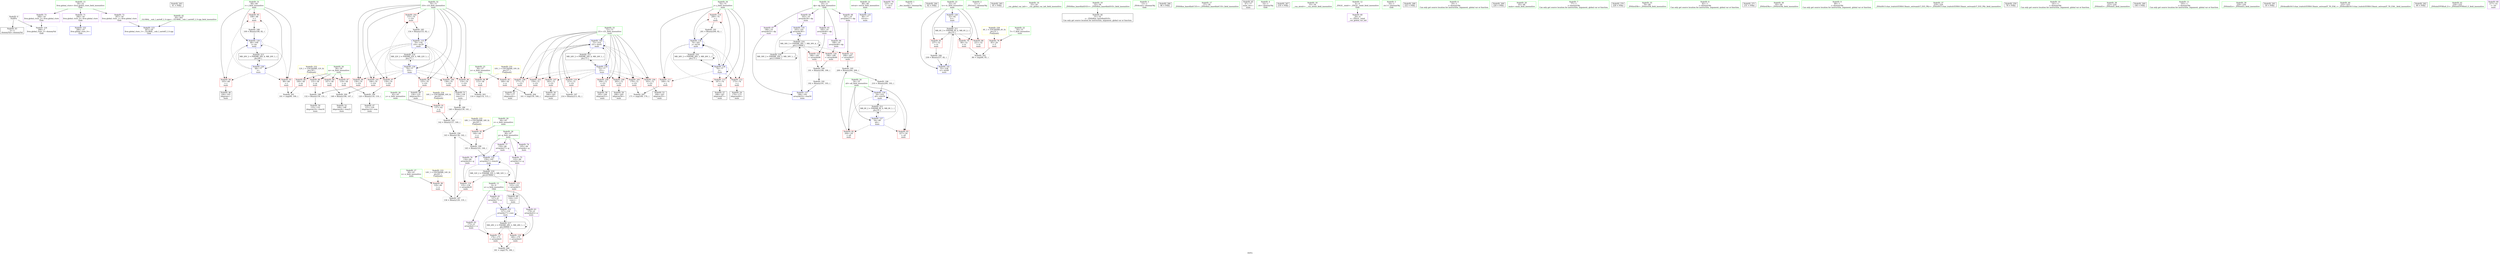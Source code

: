 digraph "SVFG" {
	label="SVFG";

	Node0x557364fece50 [shape=record,color=grey,label="{NodeID: 0\nNullPtr}"];
	Node0x557364fece50 -> Node0x5573650072a0[style=solid];
	Node0x557364fece50 -> Node0x55736500d5a0[style=solid];
	Node0x55736502d590 [shape=record,color=black,label="{NodeID: 263\n91 = PHI()\n}"];
	Node0x557365007780 [shape=record,color=red,label="{NodeID: 97\n118\<--70\n\<--i10\nmain\n}"];
	Node0x557365007780 -> Node0x557365010c40[style=solid];
	Node0x557364fee4c0 [shape=record,color=green,label="{NodeID: 14\n10\<--11\ndp\<--dp_field_insensitive\nGlob }"];
	Node0x557364fee4c0 -> Node0x5573650093d0[style=solid];
	Node0x557364fee4c0 -> Node0x5573650094a0[style=solid];
	Node0x557364fee4c0 -> Node0x557365009570[style=solid];
	Node0x557364fee4c0 -> Node0x557365009640[style=solid];
	Node0x557364fee4c0 -> Node0x557365009710[style=solid];
	Node0x55736500b220 [shape=record,color=grey,label="{NodeID: 194\n143 = Binary(136, 142, )\n}"];
	Node0x55736500b220 -> Node0x55736500b9a0[style=solid];
	Node0x5573650082e0 [shape=record,color=red,label="{NodeID: 111\n169\<--74\n\<--j\nmain\n}"];
	Node0x5573650082e0 -> Node0x5573650132d0[style=solid];
	Node0x557365006670 [shape=record,color=green,label="{NodeID: 28\n62\<--63\ny\<--y_field_insensitive\nmain\n}"];
	Node0x557365006670 -> Node0x55736500aa50[style=solid];
	Node0x55736500d6a0 [shape=record,color=blue,label="{NodeID: 125\n48\<--77\nretval\<--\nmain\n}"];
	Node0x5573650071d0 [shape=record,color=green,label="{NodeID: 42\n20\<--262\n_GLOBAL__sub_I_anrieff_2_0.cpp\<--_GLOBAL__sub_I_anrieff_2_0.cpp_field_insensitive\n}"];
	Node0x5573650071d0 -> Node0x55736500d4a0[style=solid];
	Node0x55736500e200 [shape=record,color=blue,label="{NodeID: 139\n54\<--210\nall\<--rem59\nmain\n}"];
	Node0x55736500e200 -> Node0x55736500a300[style=dashed];
	Node0x55736500e200 -> Node0x55736500a3d0[style=dashed];
	Node0x55736500e200 -> Node0x55736500e200[style=dashed];
	Node0x55736500e200 -> Node0x55736501b4e0[style=dashed];
	Node0x557365008d50 [shape=record,color=black,label="{NodeID: 56\n184\<--183\nidxprom45\<--\nmain\n}"];
	Node0x5573650098b0 [shape=record,color=purple,label="{NodeID: 70\n225\<--16\n\<--.str.1\nmain\n}"];
	Node0x55736500a4a0 [shape=record,color=red,label="{NodeID: 84\n115\<--56\n\<--n\nmain\n}"];
	Node0x55736500a4a0 -> Node0x557365012fd0[style=solid];
	Node0x557364febf60 [shape=record,color=green,label="{NodeID: 1\n7\<--1\n__dso_handle\<--dummyObj\nGlob }"];
	Node0x55736502d690 [shape=record,color=black,label="{NodeID: 264\n92 = PHI()\n}"];
	Node0x557365007850 [shape=record,color=red,label="{NodeID: 98\n125\<--70\n\<--i10\nmain\n}"];
	Node0x557365007850 -> Node0x5573650087a0[style=solid];
	Node0x557364fee590 [shape=record,color=green,label="{NodeID: 15\n18\<--22\nllvm.global_ctors\<--llvm.global_ctors_field_insensitive\nGlob }"];
	Node0x557364fee590 -> Node0x557365009980[style=solid];
	Node0x557364fee590 -> Node0x557365009a80[style=solid];
	Node0x557364fee590 -> Node0x557365009b80[style=solid];
	Node0x55736500b3a0 [shape=record,color=grey,label="{NodeID: 195\n209 = Binary(204, 208, )\n}"];
	Node0x55736500b3a0 -> Node0x55736500b520[style=solid];
	Node0x5573650083b0 [shape=record,color=red,label="{NodeID: 112\n173\<--74\n\<--j\nmain\n}"];
	Node0x5573650083b0 -> Node0x557365008bb0[style=solid];
	Node0x557365006740 [shape=record,color=green,label="{NodeID: 29\n64\<--65\nz\<--z_field_insensitive\nmain\n}"];
	Node0x557365006740 -> Node0x55736500ab20[style=solid];
	Node0x55736500d770 [shape=record,color=blue,label="{NodeID: 126\n52\<--82\ntc\<--\nmain\n}"];
	Node0x55736500d770 -> Node0x55736501afe0[style=dashed];
	Node0x5573650072a0 [shape=record,color=black,label="{NodeID: 43\n2\<--3\ndummyVal\<--dummyVal\n}"];
	Node0x55736500e2d0 [shape=record,color=blue,label="{NodeID: 140\n72\<--214\ni31\<--inc61\nmain\n}"];
	Node0x55736500e2d0 -> Node0x557365007c60[style=dashed];
	Node0x55736500e2d0 -> Node0x557365007d30[style=dashed];
	Node0x55736500e2d0 -> Node0x557365007e00[style=dashed];
	Node0x55736500e2d0 -> Node0x557365007ed0[style=dashed];
	Node0x55736500e2d0 -> Node0x557365007fa0[style=dashed];
	Node0x55736500e2d0 -> Node0x557365008070[style=dashed];
	Node0x55736500e2d0 -> Node0x557365008140[style=dashed];
	Node0x55736500e2d0 -> Node0x557365008210[style=dashed];
	Node0x55736500e2d0 -> Node0x55736500e2d0[style=dashed];
	Node0x55736500e2d0 -> Node0x55736501c3e0[style=dashed];
	Node0x557365008e20 [shape=record,color=black,label="{NodeID: 57\n188\<--187\nidxprom47\<--\nmain\n}"];
	Node0x557365009980 [shape=record,color=purple,label="{NodeID: 71\n266\<--18\nllvm.global_ctors_0\<--llvm.global_ctors\nGlob }"];
	Node0x557365009980 -> Node0x55736500d3a0[style=solid];
	Node0x55736500a570 [shape=record,color=red,label="{NodeID: 85\n160\<--56\n\<--n\nmain\n}"];
	Node0x55736500a570 -> Node0x557365013150[style=solid];
	Node0x557364fed5a0 [shape=record,color=green,label="{NodeID: 2\n12\<--1\n_ZSt3cin\<--dummyObj\nGlob }"];
	Node0x55736502d790 [shape=record,color=black,label="{NodeID: 265\n95 = PHI()\n}"];
	Node0x557365007920 [shape=record,color=red,label="{NodeID: 99\n130\<--70\n\<--i10\nmain\n}"];
	Node0x557365007920 -> Node0x55736500b820[style=solid];
	Node0x557364fee660 [shape=record,color=green,label="{NodeID: 16\n23\<--24\n__cxx_global_var_init\<--__cxx_global_var_init_field_insensitive\n}"];
	Node0x55736500b520 [shape=record,color=grey,label="{NodeID: 196\n210 = Binary(209, 193, )\n}"];
	Node0x55736500b520 -> Node0x55736500e200[style=solid];
	Node0x557365008480 [shape=record,color=red,label="{NodeID: 113\n187\<--74\n\<--j\nmain\n}"];
	Node0x557365008480 -> Node0x557365008e20[style=solid];
	Node0x557365006810 [shape=record,color=green,label="{NodeID: 30\n66\<--67\ng\<--g_field_insensitive\nmain\n}"];
	Node0x557365006810 -> Node0x557365009c80[style=solid];
	Node0x557365006810 -> Node0x557365009d50[style=solid];
	Node0x557365006810 -> Node0x557365009e20[style=solid];
	Node0x557365006810 -> Node0x557365009ef0[style=solid];
	Node0x55736501aae0 [shape=record,color=black,label="{NodeID: 210\nMR_30V_5 = PHI(MR_30V_7, MR_30V_4, )\npts\{110000 \}\n}"];
	Node0x55736501aae0 -> Node0x55736500d130[style=dashed];
	Node0x55736501aae0 -> Node0x55736500d200[style=dashed];
	Node0x55736501aae0 -> Node0x55736500d2d0[style=dashed];
	Node0x55736501aae0 -> Node0x55736500dec0[style=dashed];
	Node0x55736501aae0 -> Node0x55736500e060[style=dashed];
	Node0x55736501aae0 -> Node0x55736501aae0[style=dashed];
	Node0x55736501aae0 -> Node0x55736501d2e0[style=dashed];
	Node0x55736500d840 [shape=record,color=blue,label="{NodeID: 127\n54\<--89\nall\<--\nmain\n}"];
	Node0x55736500d840 -> Node0x55736500a300[style=dashed];
	Node0x55736500d840 -> Node0x55736500a3d0[style=dashed];
	Node0x55736500d840 -> Node0x55736500e200[style=dashed];
	Node0x55736500d840 -> Node0x55736501b4e0[style=dashed];
	Node0x557365007370 [shape=record,color=black,label="{NodeID: 44\n31\<--32\n\<--_ZNSt8ios_base4InitD1Ev\nCan only get source location for instruction, argument, global var or function.}"];
	Node0x55736500e3a0 [shape=record,color=blue,label="{NodeID: 141\n52\<--238\ntc\<--inc69\nmain\n}"];
	Node0x55736500e3a0 -> Node0x55736501afe0[style=dashed];
	Node0x557365008ef0 [shape=record,color=black,label="{NodeID: 58\n195\<--194\nidxprom51\<--\nmain\n}"];
	Node0x557365009a80 [shape=record,color=purple,label="{NodeID: 72\n267\<--18\nllvm.global_ctors_1\<--llvm.global_ctors\nGlob }"];
	Node0x557365009a80 -> Node0x55736500d4a0[style=solid];
	Node0x55736500a640 [shape=record,color=red,label="{NodeID: 86\n100\<--58\n\<--m\nmain\n}"];
	Node0x55736500a640 -> Node0x55736500bca0[style=solid];
	Node0x557364fed630 [shape=record,color=green,label="{NodeID: 3\n13\<--1\n_ZSt4cout\<--dummyObj\nGlob }"];
	Node0x55736502d890 [shape=record,color=black,label="{NodeID: 266\n96 = PHI()\n}"];
	Node0x5573650079f0 [shape=record,color=red,label="{NodeID: 100\n138\<--70\n\<--i10\nmain\n}"];
	Node0x5573650079f0 -> Node0x557365008940[style=solid];
	Node0x557365005f00 [shape=record,color=green,label="{NodeID: 17\n27\<--28\n_ZNSt8ios_base4InitC1Ev\<--_ZNSt8ios_base4InitC1Ev_field_insensitive\n}"];
	Node0x55736500b6a0 [shape=record,color=grey,label="{NodeID: 197\n214 = Binary(213, 82, )\n}"];
	Node0x55736500b6a0 -> Node0x55736500e2d0[style=solid];
	Node0x557365008550 [shape=record,color=red,label="{NodeID: 114\n200\<--74\n\<--j\nmain\n}"];
	Node0x557365008550 -> Node0x557365010dc0[style=solid];
	Node0x5573650068e0 [shape=record,color=green,label="{NodeID: 31\n68\<--69\ni\<--i_field_insensitive\nmain\n}"];
	Node0x5573650068e0 -> Node0x55736500abf0[style=solid];
	Node0x5573650068e0 -> Node0x55736500acc0[style=solid];
	Node0x5573650068e0 -> Node0x55736500ad90[style=solid];
	Node0x5573650068e0 -> Node0x55736500d910[style=solid];
	Node0x5573650068e0 -> Node0x55736500d9e0[style=solid];
	Node0x55736501afe0 [shape=record,color=black,label="{NodeID: 211\nMR_6V_3 = PHI(MR_6V_4, MR_6V_2, )\npts\{53 \}\n}"];
	Node0x55736501afe0 -> Node0x55736500a090[style=dashed];
	Node0x55736501afe0 -> Node0x55736500a160[style=dashed];
	Node0x55736501afe0 -> Node0x55736500a230[style=dashed];
	Node0x55736501afe0 -> Node0x55736500e3a0[style=dashed];
	Node0x55736500d910 [shape=record,color=blue,label="{NodeID: 128\n68\<--77\ni\<--\nmain\n}"];
	Node0x55736500d910 -> Node0x55736500abf0[style=dashed];
	Node0x55736500d910 -> Node0x55736500acc0[style=dashed];
	Node0x55736500d910 -> Node0x55736500ad90[style=dashed];
	Node0x55736500d910 -> Node0x55736500d9e0[style=dashed];
	Node0x55736500d910 -> Node0x55736501b9e0[style=dashed];
	Node0x557365007440 [shape=record,color=black,label="{NodeID: 45\n47\<--77\nmain_ret\<--\nmain\n}"];
	Node0x557365008fc0 [shape=record,color=black,label="{NodeID: 59\n206\<--205\nidxprom56\<--\nmain\n}"];
	Node0x557365009b80 [shape=record,color=purple,label="{NodeID: 73\n268\<--18\nllvm.global_ctors_2\<--llvm.global_ctors\nGlob }"];
	Node0x557365009b80 -> Node0x55736500d5a0[style=solid];
	Node0x55736500a710 [shape=record,color=red,label="{NodeID: 87\n119\<--58\n\<--m\nmain\n}"];
	Node0x55736500a710 -> Node0x557365010c40[style=solid];
	Node0x557364fed0b0 [shape=record,color=green,label="{NodeID: 4\n14\<--1\n.str\<--dummyObj\nGlob }"];
	Node0x55736502d960 [shape=record,color=black,label="{NodeID: 267\n218 = PHI()\n}"];
	Node0x557365010340 [shape=record,color=grey,label="{NodeID: 184\n238 = Binary(237, 82, )\n}"];
	Node0x557365010340 -> Node0x55736500e3a0[style=solid];
	Node0x557365007ac0 [shape=record,color=red,label="{NodeID: 101\n146\<--70\n\<--i10\nmain\n}"];
	Node0x557365007ac0 -> Node0x55736500bb20[style=solid];
	Node0x557365005f90 [shape=record,color=green,label="{NodeID: 18\n33\<--34\n__cxa_atexit\<--__cxa_atexit_field_insensitive\n}"];
	Node0x55736500b820 [shape=record,color=grey,label="{NodeID: 198\n132 = Binary(130, 131, )\n}"];
	Node0x55736500b820 -> Node0x557365008870[style=solid];
	Node0x557365008620 [shape=record,color=red,label="{NodeID: 115\n123\<--122\n\<--arrayidx15\nmain\n}"];
	Node0x557365008620 -> Node0x5573650086d0[style=solid];
	Node0x5573650069b0 [shape=record,color=green,label="{NodeID: 32\n70\<--71\ni10\<--i10_field_insensitive\nmain\n}"];
	Node0x5573650069b0 -> Node0x5573650076b0[style=solid];
	Node0x5573650069b0 -> Node0x557365007780[style=solid];
	Node0x5573650069b0 -> Node0x557365007850[style=solid];
	Node0x5573650069b0 -> Node0x557365007920[style=solid];
	Node0x5573650069b0 -> Node0x5573650079f0[style=solid];
	Node0x5573650069b0 -> Node0x557365007ac0[style=solid];
	Node0x5573650069b0 -> Node0x557365007b90[style=solid];
	Node0x5573650069b0 -> Node0x55736500dab0[style=solid];
	Node0x5573650069b0 -> Node0x55736500dd20[style=solid];
	Node0x55736501b4e0 [shape=record,color=black,label="{NodeID: 212\nMR_8V_2 = PHI(MR_8V_4, MR_8V_1, )\npts\{55 \}\n}"];
	Node0x55736501b4e0 -> Node0x55736500d840[style=dashed];
	Node0x55736500d9e0 [shape=record,color=blue,label="{NodeID: 129\n68\<--109\ni\<--inc\nmain\n}"];
	Node0x55736500d9e0 -> Node0x55736500abf0[style=dashed];
	Node0x55736500d9e0 -> Node0x55736500acc0[style=dashed];
	Node0x55736500d9e0 -> Node0x55736500ad90[style=dashed];
	Node0x55736500d9e0 -> Node0x55736500d9e0[style=dashed];
	Node0x55736500d9e0 -> Node0x55736501b9e0[style=dashed];
	Node0x557365007510 [shape=record,color=black,label="{NodeID: 46\n104\<--103\nidxprom\<--\nmain\n}"];
	Node0x557365009090 [shape=record,color=purple,label="{NodeID: 60\n29\<--4\n\<--_ZStL8__ioinit\n__cxx_global_var_init\n}"];
	Node0x557365009c80 [shape=record,color=purple,label="{NodeID: 74\n105\<--66\narrayidx\<--g\nmain\n}"];
	Node0x55736500a7e0 [shape=record,color=red,label="{NodeID: 88\n131\<--58\n\<--m\nmain\n}"];
	Node0x55736500a7e0 -> Node0x55736500b820[style=solid];
	Node0x557364fed140 [shape=record,color=green,label="{NodeID: 5\n16\<--1\n.str.1\<--dummyObj\nGlob }"];
	Node0x55736502da90 [shape=record,color=black,label="{NodeID: 268\n222 = PHI()\n}"];
	Node0x5573650104c0 [shape=record,color=grey,label="{NodeID: 185\n154 = Binary(153, 82, )\n}"];
	Node0x5573650104c0 -> Node0x55736500dd20[style=solid];
	Node0x557365007b90 [shape=record,color=red,label="{NodeID: 102\n153\<--70\n\<--i10\nmain\n}"];
	Node0x557365007b90 -> Node0x5573650104c0[style=solid];
	Node0x557365006020 [shape=record,color=green,label="{NodeID: 19\n32\<--38\n_ZNSt8ios_base4InitD1Ev\<--_ZNSt8ios_base4InitD1Ev_field_insensitive\n}"];
	Node0x557365006020 -> Node0x557365007370[style=solid];
	Node0x55736500b9a0 [shape=record,color=grey,label="{NodeID: 199\n145 = Binary(143, 144, )\n}"];
	Node0x55736500b9a0 -> Node0x55736500dc50[style=solid];
	Node0x55736500cec0 [shape=record,color=red,label="{NodeID: 116\n135\<--134\n\<--arrayidx20\nmain\n}"];
	Node0x55736500cec0 -> Node0x5573650107c0[style=solid];
	Node0x557365006a80 [shape=record,color=green,label="{NodeID: 33\n72\<--73\ni31\<--i31_field_insensitive\nmain\n}"];
	Node0x557365006a80 -> Node0x557365007c60[style=solid];
	Node0x557365006a80 -> Node0x557365007d30[style=solid];
	Node0x557365006a80 -> Node0x557365007e00[style=solid];
	Node0x557365006a80 -> Node0x557365007ed0[style=solid];
	Node0x557365006a80 -> Node0x557365007fa0[style=solid];
	Node0x557365006a80 -> Node0x557365008070[style=solid];
	Node0x557365006a80 -> Node0x557365008140[style=solid];
	Node0x557365006a80 -> Node0x557365008210[style=solid];
	Node0x557365006a80 -> Node0x55736500ddf0[style=solid];
	Node0x557365006a80 -> Node0x55736500e2d0[style=solid];
	Node0x55736501b9e0 [shape=record,color=black,label="{NodeID: 213\nMR_20V_2 = PHI(MR_20V_4, MR_20V_1, )\npts\{69 \}\n}"];
	Node0x55736501b9e0 -> Node0x55736500d910[style=dashed];
	Node0x55736500dab0 [shape=record,color=blue,label="{NodeID: 130\n70\<--77\ni10\<--\nmain\n}"];
	Node0x55736500dab0 -> Node0x5573650076b0[style=dashed];
	Node0x55736500dab0 -> Node0x557365007780[style=dashed];
	Node0x55736500dab0 -> Node0x557365007850[style=dashed];
	Node0x55736500dab0 -> Node0x557365007920[style=dashed];
	Node0x55736500dab0 -> Node0x5573650079f0[style=dashed];
	Node0x55736500dab0 -> Node0x557365007ac0[style=dashed];
	Node0x55736500dab0 -> Node0x557365007b90[style=dashed];
	Node0x55736500dab0 -> Node0x55736500dd20[style=dashed];
	Node0x55736500dab0 -> Node0x55736501bee0[style=dashed];
	Node0x5573650075e0 [shape=record,color=black,label="{NodeID: 47\n121\<--120\nidxprom14\<--rem\nmain\n}"];
	Node0x557365009160 [shape=record,color=purple,label="{NodeID: 61\n127\<--8\narrayidx17\<--a\nmain\n}"];
	Node0x557365009160 -> Node0x55736500db80[style=solid];
	Node0x557365009d50 [shape=record,color=purple,label="{NodeID: 75\n122\<--66\narrayidx15\<--g\nmain\n}"];
	Node0x557365009d50 -> Node0x557365008620[style=solid];
	Node0x55736500a8b0 [shape=record,color=red,label="{NodeID: 89\n147\<--58\n\<--m\nmain\n}"];
	Node0x55736500a8b0 -> Node0x55736500bb20[style=solid];
	Node0x557364fed2a0 [shape=record,color=green,label="{NodeID: 6\n19\<--1\n\<--dummyObj\nCan only get source location for instruction, argument, global var or function.}"];
	Node0x55736502db90 [shape=record,color=black,label="{NodeID: 269\n226 = PHI()\n}"];
	Node0x557365010640 [shape=record,color=grey,label="{NodeID: 186\n140 = Binary(139, 141, )\n}"];
	Node0x557365010640 -> Node0x55736500b0a0[style=solid];
	Node0x557365007c60 [shape=record,color=red,label="{NodeID: 103\n159\<--72\n\<--i31\nmain\n}"];
	Node0x557365007c60 -> Node0x557365013150[style=solid];
	Node0x5573650060b0 [shape=record,color=green,label="{NodeID: 20\n45\<--46\nmain\<--main_field_insensitive\n}"];
	Node0x55736500bb20 [shape=record,color=grey,label="{NodeID: 200\n148 = Binary(146, 147, )\n}"];
	Node0x55736500bb20 -> Node0x557365008a10[style=solid];
	Node0x55736500cf90 [shape=record,color=red,label="{NodeID: 117\n176\<--175\n\<--arrayidx41\nmain\n}"];
	Node0x55736500cf90 -> Node0x557365013450[style=solid];
	Node0x557365006b50 [shape=record,color=green,label="{NodeID: 34\n74\<--75\nj\<--j_field_insensitive\nmain\n}"];
	Node0x557365006b50 -> Node0x5573650082e0[style=solid];
	Node0x557365006b50 -> Node0x5573650083b0[style=solid];
	Node0x557365006b50 -> Node0x557365008480[style=solid];
	Node0x557365006b50 -> Node0x557365008550[style=solid];
	Node0x557365006b50 -> Node0x55736500df90[style=solid];
	Node0x557365006b50 -> Node0x55736500e130[style=solid];
	Node0x55736501bee0 [shape=record,color=black,label="{NodeID: 214\nMR_22V_2 = PHI(MR_22V_4, MR_22V_1, )\npts\{71 \}\n}"];
	Node0x55736501bee0 -> Node0x55736500dab0[style=dashed];
	Node0x55736500db80 [shape=record,color=blue,label="{NodeID: 131\n127\<--124\narrayidx17\<--conv\nmain\n}"];
	Node0x55736500db80 -> Node0x55736500cf90[style=dashed];
	Node0x55736500db80 -> Node0x55736500d060[style=dashed];
	Node0x55736500db80 -> Node0x55736500db80[style=dashed];
	Node0x55736500db80 -> Node0x55736501cde0[style=dashed];
	Node0x5573650086d0 [shape=record,color=black,label="{NodeID: 48\n124\<--123\nconv\<--\nmain\n}"];
	Node0x5573650086d0 -> Node0x55736500db80[style=solid];
	Node0x557365020b00 [shape=record,color=yellow,style=double,label="{NodeID: 228\n4V_1 = ENCHI(MR_4V_0)\npts\{51 \}\nFun[main]}"];
	Node0x557365020b00 -> Node0x557365009fc0[style=dashed];
	Node0x557365009230 [shape=record,color=purple,label="{NodeID: 62\n175\<--8\narrayidx41\<--a\nmain\n}"];
	Node0x557365009230 -> Node0x55736500cf90[style=solid];
	Node0x557365009e20 [shape=record,color=purple,label="{NodeID: 76\n134\<--66\narrayidx20\<--g\nmain\n}"];
	Node0x557365009e20 -> Node0x55736500cec0[style=solid];
	Node0x55736500a980 [shape=record,color=red,label="{NodeID: 90\n129\<--60\n\<--x\nmain\n}"];
	Node0x55736500a980 -> Node0x5573650107c0[style=solid];
	Node0x557364fed330 [shape=record,color=green,label="{NodeID: 7\n77\<--1\n\<--dummyObj\nCan only get source location for instruction, argument, global var or function.}"];
	Node0x55736502dc90 [shape=record,color=black,label="{NodeID: 270\n228 = PHI()\n}"];
	Node0x5573650107c0 [shape=record,color=grey,label="{NodeID: 187\n136 = Binary(129, 135, )\n}"];
	Node0x5573650107c0 -> Node0x55736500b220[style=solid];
	Node0x557365007d30 [shape=record,color=red,label="{NodeID: 104\n163\<--72\n\<--i31\nmain\n}"];
	Node0x557365007d30 -> Node0x557365008ae0[style=solid];
	Node0x557365006140 [shape=record,color=green,label="{NodeID: 21\n48\<--49\nretval\<--retval_field_insensitive\nmain\n}"];
	Node0x557365006140 -> Node0x55736500d6a0[style=solid];
	Node0x55736500bca0 [shape=record,color=grey,label="{NodeID: 201\n101 = cmp(99, 100, )\n}"];
	Node0x55736500d060 [shape=record,color=red,label="{NodeID: 118\n180\<--179\n\<--arrayidx43\nmain\n}"];
	Node0x55736500d060 -> Node0x557365013450[style=solid];
	Node0x557365006c20 [shape=record,color=green,label="{NodeID: 35\n79\<--80\n_ZNSirsERi\<--_ZNSirsERi_field_insensitive\n}"];
	Node0x55736501c3e0 [shape=record,color=black,label="{NodeID: 215\nMR_24V_2 = PHI(MR_24V_4, MR_24V_1, )\npts\{73 \}\n}"];
	Node0x55736501c3e0 -> Node0x55736500ddf0[style=dashed];
	Node0x55736500dc50 [shape=record,color=blue,label="{NodeID: 132\n150\<--145\narrayidx27\<--rem24\nmain\n}"];
	Node0x55736500dc50 -> Node0x557365008620[style=dashed];
	Node0x55736500dc50 -> Node0x55736500cec0[style=dashed];
	Node0x55736500dc50 -> Node0x55736500dc50[style=dashed];
	Node0x55736500dc50 -> Node0x55736501d7e0[style=dashed];
	Node0x5573650087a0 [shape=record,color=black,label="{NodeID: 49\n126\<--125\nidxprom16\<--\nmain\n}"];
	Node0x557365009300 [shape=record,color=purple,label="{NodeID: 63\n179\<--8\narrayidx43\<--a\nmain\n}"];
	Node0x557365009300 -> Node0x55736500d060[style=solid];
	Node0x557365009ef0 [shape=record,color=purple,label="{NodeID: 77\n150\<--66\narrayidx27\<--g\nmain\n}"];
	Node0x557365009ef0 -> Node0x55736500dc50[style=solid];
	Node0x55736500aa50 [shape=record,color=red,label="{NodeID: 91\n137\<--62\n\<--y\nmain\n}"];
	Node0x55736500aa50 -> Node0x55736500b0a0[style=solid];
	Node0x557364fed3c0 [shape=record,color=green,label="{NodeID: 8\n82\<--1\n\<--dummyObj\nCan only get source location for instruction, argument, global var or function.}"];
	Node0x55736502dd90 [shape=record,color=black,label="{NodeID: 271\n231 = PHI()\n}"];
	Node0x557365010940 [shape=record,color=grey,label="{NodeID: 188\n109 = Binary(108, 82, )\n}"];
	Node0x557365010940 -> Node0x55736500d9e0[style=solid];
	Node0x557365007e00 [shape=record,color=red,label="{NodeID: 105\n170\<--72\n\<--i31\nmain\n}"];
	Node0x557365007e00 -> Node0x5573650132d0[style=solid];
	Node0x5573650061d0 [shape=record,color=green,label="{NodeID: 22\n50\<--51\nT\<--T_field_insensitive\nmain\n}"];
	Node0x5573650061d0 -> Node0x557365009fc0[style=solid];
	Node0x557365012e90 [shape=record,color=grey,label="{NodeID: 202\n86 = cmp(84, 85, )\n}"];
	Node0x55736500d130 [shape=record,color=red,label="{NodeID: 119\n186\<--185\n\<--arrayidx46\nmain\n}"];
	Node0x55736500d130 -> Node0x557365010ac0[style=solid];
	Node0x557365006cf0 [shape=record,color=green,label="{NodeID: 36\n93\<--94\n_ZNSirsERx\<--_ZNSirsERx_field_insensitive\n}"];
	Node0x55736501c8e0 [shape=record,color=black,label="{NodeID: 216\nMR_26V_2 = PHI(MR_26V_3, MR_26V_1, )\npts\{75 \}\n}"];
	Node0x55736501c8e0 -> Node0x55736500df90[style=dashed];
	Node0x55736501c8e0 -> Node0x55736501c8e0[style=dashed];
	Node0x55736500dd20 [shape=record,color=blue,label="{NodeID: 133\n70\<--154\ni10\<--inc29\nmain\n}"];
	Node0x55736500dd20 -> Node0x5573650076b0[style=dashed];
	Node0x55736500dd20 -> Node0x557365007780[style=dashed];
	Node0x55736500dd20 -> Node0x557365007850[style=dashed];
	Node0x55736500dd20 -> Node0x557365007920[style=dashed];
	Node0x55736500dd20 -> Node0x5573650079f0[style=dashed];
	Node0x55736500dd20 -> Node0x557365007ac0[style=dashed];
	Node0x55736500dd20 -> Node0x557365007b90[style=dashed];
	Node0x55736500dd20 -> Node0x55736500dd20[style=dashed];
	Node0x55736500dd20 -> Node0x55736501bee0[style=dashed];
	Node0x557365008870 [shape=record,color=black,label="{NodeID: 50\n133\<--132\nidxprom19\<--rem18\nmain\n}"];
	Node0x5573650093d0 [shape=record,color=purple,label="{NodeID: 64\n165\<--10\narrayidx36\<--dp\nmain\n}"];
	Node0x5573650093d0 -> Node0x55736500dec0[style=solid];
	Node0x557365009fc0 [shape=record,color=red,label="{NodeID: 78\n85\<--50\n\<--T\nmain\n}"];
	Node0x557365009fc0 -> Node0x557365012e90[style=solid];
	Node0x55736500ab20 [shape=record,color=red,label="{NodeID: 92\n144\<--64\n\<--z\nmain\n}"];
	Node0x55736500ab20 -> Node0x55736500b9a0[style=solid];
	Node0x557364fedb90 [shape=record,color=green,label="{NodeID: 9\n89\<--1\n\<--dummyObj\nCan only get source location for instruction, argument, global var or function.}"];
	Node0x557365010ac0 [shape=record,color=grey,label="{NodeID: 189\n191 = Binary(186, 190, )\n}"];
	Node0x557365010ac0 -> Node0x55736500af20[style=solid];
	Node0x557365007ed0 [shape=record,color=red,label="{NodeID: 106\n177\<--72\n\<--i31\nmain\n}"];
	Node0x557365007ed0 -> Node0x557365008c80[style=solid];
	Node0x557365006260 [shape=record,color=green,label="{NodeID: 23\n52\<--53\ntc\<--tc_field_insensitive\nmain\n}"];
	Node0x557365006260 -> Node0x55736500a090[style=solid];
	Node0x557365006260 -> Node0x55736500a160[style=solid];
	Node0x557365006260 -> Node0x55736500a230[style=solid];
	Node0x557365006260 -> Node0x55736500d770[style=solid];
	Node0x557365006260 -> Node0x55736500e3a0[style=solid];
	Node0x557365012fd0 [shape=record,color=grey,label="{NodeID: 203\n116 = cmp(114, 115, )\n}"];
	Node0x55736500d200 [shape=record,color=red,label="{NodeID: 120\n190\<--189\n\<--arrayidx48\nmain\n}"];
	Node0x55736500d200 -> Node0x557365010ac0[style=solid];
	Node0x557365006dc0 [shape=record,color=green,label="{NodeID: 37\n219\<--220\n_ZStlsISt11char_traitsIcEERSt13basic_ostreamIcT_ES5_PKc\<--_ZStlsISt11char_traitsIcEERSt13basic_ostreamIcT_ES5_PKc_field_insensitive\n}"];
	Node0x55736501cde0 [shape=record,color=black,label="{NodeID: 217\nMR_28V_2 = PHI(MR_28V_3, MR_28V_1, )\npts\{90000 \}\n}"];
	Node0x55736501cde0 -> Node0x55736500cf90[style=dashed];
	Node0x55736501cde0 -> Node0x55736500d060[style=dashed];
	Node0x55736501cde0 -> Node0x55736500db80[style=dashed];
	Node0x55736501cde0 -> Node0x55736501cde0[style=dashed];
	Node0x55736500ddf0 [shape=record,color=blue,label="{NodeID: 134\n72\<--77\ni31\<--\nmain\n}"];
	Node0x55736500ddf0 -> Node0x557365007c60[style=dashed];
	Node0x55736500ddf0 -> Node0x557365007d30[style=dashed];
	Node0x55736500ddf0 -> Node0x557365007e00[style=dashed];
	Node0x55736500ddf0 -> Node0x557365007ed0[style=dashed];
	Node0x55736500ddf0 -> Node0x557365007fa0[style=dashed];
	Node0x55736500ddf0 -> Node0x557365008070[style=dashed];
	Node0x55736500ddf0 -> Node0x557365008140[style=dashed];
	Node0x55736500ddf0 -> Node0x557365008210[style=dashed];
	Node0x55736500ddf0 -> Node0x55736500e2d0[style=dashed];
	Node0x55736500ddf0 -> Node0x55736501c3e0[style=dashed];
	Node0x557365008940 [shape=record,color=black,label="{NodeID: 51\n139\<--138\nconv21\<--\nmain\n}"];
	Node0x557365008940 -> Node0x557365010640[style=solid];
	Node0x557365020da0 [shape=record,color=yellow,style=double,label="{NodeID: 231\n10V_1 = ENCHI(MR_10V_0)\npts\{57 \}\nFun[main]}"];
	Node0x557365020da0 -> Node0x55736500a4a0[style=dashed];
	Node0x557365020da0 -> Node0x55736500a570[style=dashed];
	Node0x5573650094a0 [shape=record,color=purple,label="{NodeID: 65\n185\<--10\narrayidx46\<--dp\nmain\n}"];
	Node0x5573650094a0 -> Node0x55736500d130[style=solid];
	Node0x55736500a090 [shape=record,color=red,label="{NodeID: 79\n84\<--52\n\<--tc\nmain\n}"];
	Node0x55736500a090 -> Node0x557365012e90[style=solid];
	Node0x557364d9b970 [shape=record,color=black,label="{NodeID: 259\n78 = PHI()\n}"];
	Node0x55736500abf0 [shape=record,color=red,label="{NodeID: 93\n99\<--68\n\<--i\nmain\n}"];
	Node0x55736500abf0 -> Node0x55736500bca0[style=solid];
	Node0x557364fedc60 [shape=record,color=green,label="{NodeID: 10\n141\<--1\n\<--dummyObj\nCan only get source location for instruction, argument, global var or function.}"];
	Node0x557365010c40 [shape=record,color=grey,label="{NodeID: 190\n120 = Binary(118, 119, )\n}"];
	Node0x557365010c40 -> Node0x5573650075e0[style=solid];
	Node0x557365007fa0 [shape=record,color=red,label="{NodeID: 107\n183\<--72\n\<--i31\nmain\n}"];
	Node0x557365007fa0 -> Node0x557365008d50[style=solid];
	Node0x557365006330 [shape=record,color=green,label="{NodeID: 24\n54\<--55\nall\<--all_field_insensitive\nmain\n}"];
	Node0x557365006330 -> Node0x55736500a300[style=solid];
	Node0x557365006330 -> Node0x55736500a3d0[style=solid];
	Node0x557365006330 -> Node0x55736500d840[style=solid];
	Node0x557365006330 -> Node0x55736500e200[style=solid];
	Node0x557365013150 [shape=record,color=grey,label="{NodeID: 204\n161 = cmp(159, 160, )\n}"];
	Node0x55736500d2d0 [shape=record,color=red,label="{NodeID: 121\n208\<--207\n\<--arrayidx57\nmain\n}"];
	Node0x55736500d2d0 -> Node0x55736500b3a0[style=solid];
	Node0x557365006e90 [shape=record,color=green,label="{NodeID: 38\n223\<--224\n_ZNSolsEi\<--_ZNSolsEi_field_insensitive\n}"];
	Node0x55736501d2e0 [shape=record,color=black,label="{NodeID: 218\nMR_30V_2 = PHI(MR_30V_3, MR_30V_1, )\npts\{110000 \}\n}"];
	Node0x55736501d2e0 -> Node0x55736500dec0[style=dashed];
	Node0x55736501d2e0 -> Node0x55736501d2e0[style=dashed];
	Node0x55736500dec0 [shape=record,color=blue,label="{NodeID: 135\n165\<--141\narrayidx36\<--\nmain\n}"];
	Node0x55736500dec0 -> Node0x55736501aae0[style=dashed];
	Node0x557365008a10 [shape=record,color=black,label="{NodeID: 52\n149\<--148\nidxprom26\<--rem25\nmain\n}"];
	Node0x557365020e80 [shape=record,color=yellow,style=double,label="{NodeID: 232\n12V_1 = ENCHI(MR_12V_0)\npts\{59 \}\nFun[main]}"];
	Node0x557365020e80 -> Node0x55736500a640[style=dashed];
	Node0x557365020e80 -> Node0x55736500a710[style=dashed];
	Node0x557365020e80 -> Node0x55736500a7e0[style=dashed];
	Node0x557365020e80 -> Node0x55736500a8b0[style=dashed];
	Node0x557365009570 [shape=record,color=purple,label="{NodeID: 66\n189\<--10\narrayidx48\<--dp\nmain\n}"];
	Node0x557365009570 -> Node0x55736500d200[style=solid];
	Node0x55736500a160 [shape=record,color=red,label="{NodeID: 80\n221\<--52\n\<--tc\nmain\n}"];
	Node0x55736502d230 [shape=record,color=black,label="{NodeID: 260\n106 = PHI()\n}"];
	Node0x55736500acc0 [shape=record,color=red,label="{NodeID: 94\n103\<--68\n\<--i\nmain\n}"];
	Node0x55736500acc0 -> Node0x557365007510[style=solid];
	Node0x557364fedd30 [shape=record,color=green,label="{NodeID: 11\n193\<--1\n\<--dummyObj\nCan only get source location for instruction, argument, global var or function.}"];
	Node0x557365010dc0 [shape=record,color=grey,label="{NodeID: 191\n201 = Binary(200, 82, )\n}"];
	Node0x557365010dc0 -> Node0x55736500e130[style=solid];
	Node0x557365008070 [shape=record,color=red,label="{NodeID: 108\n194\<--72\n\<--i31\nmain\n}"];
	Node0x557365008070 -> Node0x557365008ef0[style=solid];
	Node0x557365006400 [shape=record,color=green,label="{NodeID: 25\n56\<--57\nn\<--n_field_insensitive\nmain\n}"];
	Node0x557365006400 -> Node0x55736500a4a0[style=solid];
	Node0x557365006400 -> Node0x55736500a570[style=solid];
	Node0x5573650132d0 [shape=record,color=grey,label="{NodeID: 205\n171 = cmp(169, 170, )\n}"];
	Node0x55736500d3a0 [shape=record,color=blue,label="{NodeID: 122\n266\<--19\nllvm.global_ctors_0\<--\nGlob }"];
	Node0x557365006f60 [shape=record,color=green,label="{NodeID: 39\n229\<--230\n_ZNSolsEx\<--_ZNSolsEx_field_insensitive\n}"];
	Node0x55736501d7e0 [shape=record,color=black,label="{NodeID: 219\nMR_32V_2 = PHI(MR_32V_3, MR_32V_1, )\npts\{670000 \}\n}"];
	Node0x55736501d7e0 -> Node0x557365008620[style=dashed];
	Node0x55736501d7e0 -> Node0x55736500cec0[style=dashed];
	Node0x55736501d7e0 -> Node0x55736500dc50[style=dashed];
	Node0x55736501d7e0 -> Node0x55736501d7e0[style=dashed];
	Node0x55736500df90 [shape=record,color=blue,label="{NodeID: 136\n74\<--77\nj\<--\nmain\n}"];
	Node0x55736500df90 -> Node0x5573650082e0[style=dashed];
	Node0x55736500df90 -> Node0x5573650083b0[style=dashed];
	Node0x55736500df90 -> Node0x557365008480[style=dashed];
	Node0x55736500df90 -> Node0x557365008550[style=dashed];
	Node0x55736500df90 -> Node0x55736500df90[style=dashed];
	Node0x55736500df90 -> Node0x55736500e130[style=dashed];
	Node0x55736500df90 -> Node0x55736501c8e0[style=dashed];
	Node0x557365008ae0 [shape=record,color=black,label="{NodeID: 53\n164\<--163\nidxprom35\<--\nmain\n}"];
	Node0x557365020f60 [shape=record,color=yellow,style=double,label="{NodeID: 233\n14V_1 = ENCHI(MR_14V_0)\npts\{61 \}\nFun[main]}"];
	Node0x557365020f60 -> Node0x55736500a980[style=dashed];
	Node0x557365009640 [shape=record,color=purple,label="{NodeID: 67\n196\<--10\narrayidx52\<--dp\nmain\n}"];
	Node0x557365009640 -> Node0x55736500e060[style=solid];
	Node0x55736500a230 [shape=record,color=red,label="{NodeID: 81\n237\<--52\n\<--tc\nmain\n}"];
	Node0x55736500a230 -> Node0x557365010340[style=solid];
	Node0x55736502d330 [shape=record,color=black,label="{NodeID: 261\n30 = PHI()\n}"];
	Node0x55736500ad90 [shape=record,color=red,label="{NodeID: 95\n108\<--68\n\<--i\nmain\n}"];
	Node0x55736500ad90 -> Node0x557365010940[style=solid];
	Node0x557364fede00 [shape=record,color=green,label="{NodeID: 12\n4\<--6\n_ZStL8__ioinit\<--_ZStL8__ioinit_field_insensitive\nGlob }"];
	Node0x557364fede00 -> Node0x557365009090[style=solid];
	Node0x55736500af20 [shape=record,color=grey,label="{NodeID: 192\n192 = Binary(191, 193, )\n}"];
	Node0x55736500af20 -> Node0x55736500e060[style=solid];
	Node0x557365008140 [shape=record,color=red,label="{NodeID: 109\n205\<--72\n\<--i31\nmain\n}"];
	Node0x557365008140 -> Node0x557365008fc0[style=solid];
	Node0x5573650064d0 [shape=record,color=green,label="{NodeID: 26\n58\<--59\nm\<--m_field_insensitive\nmain\n}"];
	Node0x5573650064d0 -> Node0x55736500a640[style=solid];
	Node0x5573650064d0 -> Node0x55736500a710[style=solid];
	Node0x5573650064d0 -> Node0x55736500a7e0[style=solid];
	Node0x5573650064d0 -> Node0x55736500a8b0[style=solid];
	Node0x557365013450 [shape=record,color=grey,label="{NodeID: 206\n181 = cmp(176, 180, )\n}"];
	Node0x55736500d4a0 [shape=record,color=blue,label="{NodeID: 123\n267\<--20\nllvm.global_ctors_1\<--_GLOBAL__sub_I_anrieff_2_0.cpp\nGlob }"];
	Node0x557365007030 [shape=record,color=green,label="{NodeID: 40\n232\<--233\n_ZSt4endlIcSt11char_traitsIcEERSt13basic_ostreamIT_T0_ES6_\<--_ZSt4endlIcSt11char_traitsIcEERSt13basic_ostreamIT_T0_ES6__field_insensitive\n}"];
	Node0x55736500e060 [shape=record,color=blue,label="{NodeID: 137\n196\<--192\narrayidx52\<--rem50\nmain\n}"];
	Node0x55736500e060 -> Node0x55736501aae0[style=dashed];
	Node0x557365008bb0 [shape=record,color=black,label="{NodeID: 54\n174\<--173\nidxprom40\<--\nmain\n}"];
	Node0x557365021040 [shape=record,color=yellow,style=double,label="{NodeID: 234\n16V_1 = ENCHI(MR_16V_0)\npts\{63 \}\nFun[main]}"];
	Node0x557365021040 -> Node0x55736500aa50[style=dashed];
	Node0x557365009710 [shape=record,color=purple,label="{NodeID: 68\n207\<--10\narrayidx57\<--dp\nmain\n}"];
	Node0x557365009710 -> Node0x55736500d2d0[style=solid];
	Node0x55736500a300 [shape=record,color=red,label="{NodeID: 82\n204\<--54\n\<--all\nmain\n}"];
	Node0x55736500a300 -> Node0x55736500b3a0[style=solid];
	Node0x55736502d430 [shape=record,color=black,label="{NodeID: 262\n90 = PHI()\n}"];
	Node0x5573650076b0 [shape=record,color=red,label="{NodeID: 96\n114\<--70\n\<--i10\nmain\n}"];
	Node0x5573650076b0 -> Node0x557365012fd0[style=solid];
	Node0x557364fee3f0 [shape=record,color=green,label="{NodeID: 13\n8\<--9\na\<--a_field_insensitive\nGlob }"];
	Node0x557364fee3f0 -> Node0x557365009160[style=solid];
	Node0x557364fee3f0 -> Node0x557365009230[style=solid];
	Node0x557364fee3f0 -> Node0x557365009300[style=solid];
	Node0x55736500b0a0 [shape=record,color=grey,label="{NodeID: 193\n142 = Binary(137, 140, )\n}"];
	Node0x55736500b0a0 -> Node0x55736500b220[style=solid];
	Node0x557365008210 [shape=record,color=red,label="{NodeID: 110\n213\<--72\n\<--i31\nmain\n}"];
	Node0x557365008210 -> Node0x55736500b6a0[style=solid];
	Node0x5573650065a0 [shape=record,color=green,label="{NodeID: 27\n60\<--61\nx\<--x_field_insensitive\nmain\n}"];
	Node0x5573650065a0 -> Node0x55736500a980[style=solid];
	Node0x55736500d5a0 [shape=record,color=blue, style = dotted,label="{NodeID: 124\n268\<--3\nllvm.global_ctors_2\<--dummyVal\nGlob }"];
	Node0x557365007100 [shape=record,color=green,label="{NodeID: 41\n234\<--235\n_ZNSolsEPFRSoS_E\<--_ZNSolsEPFRSoS_E_field_insensitive\n}"];
	Node0x55736500e130 [shape=record,color=blue,label="{NodeID: 138\n74\<--201\nj\<--inc54\nmain\n}"];
	Node0x55736500e130 -> Node0x5573650082e0[style=dashed];
	Node0x55736500e130 -> Node0x5573650083b0[style=dashed];
	Node0x55736500e130 -> Node0x557365008480[style=dashed];
	Node0x55736500e130 -> Node0x557365008550[style=dashed];
	Node0x55736500e130 -> Node0x55736500df90[style=dashed];
	Node0x55736500e130 -> Node0x55736500e130[style=dashed];
	Node0x55736500e130 -> Node0x55736501c8e0[style=dashed];
	Node0x557365008c80 [shape=record,color=black,label="{NodeID: 55\n178\<--177\nidxprom42\<--\nmain\n}"];
	Node0x557365021120 [shape=record,color=yellow,style=double,label="{NodeID: 235\n18V_1 = ENCHI(MR_18V_0)\npts\{65 \}\nFun[main]}"];
	Node0x557365021120 -> Node0x55736500ab20[style=dashed];
	Node0x5573650097e0 [shape=record,color=purple,label="{NodeID: 69\n217\<--14\n\<--.str\nmain\n}"];
	Node0x55736500a3d0 [shape=record,color=red,label="{NodeID: 83\n227\<--54\n\<--all\nmain\n}"];
}
